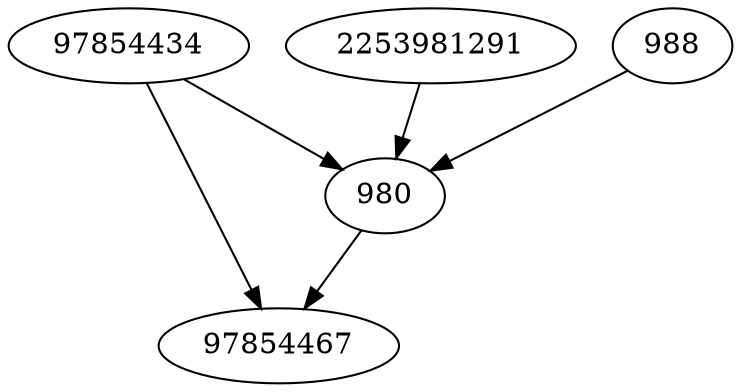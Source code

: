 strict digraph  {
97854434;
97854467;
2253981291;
980;
988;
97854434 -> 980;
97854434 -> 97854467;
2253981291 -> 980;
980 -> 97854467;
988 -> 980;
}
